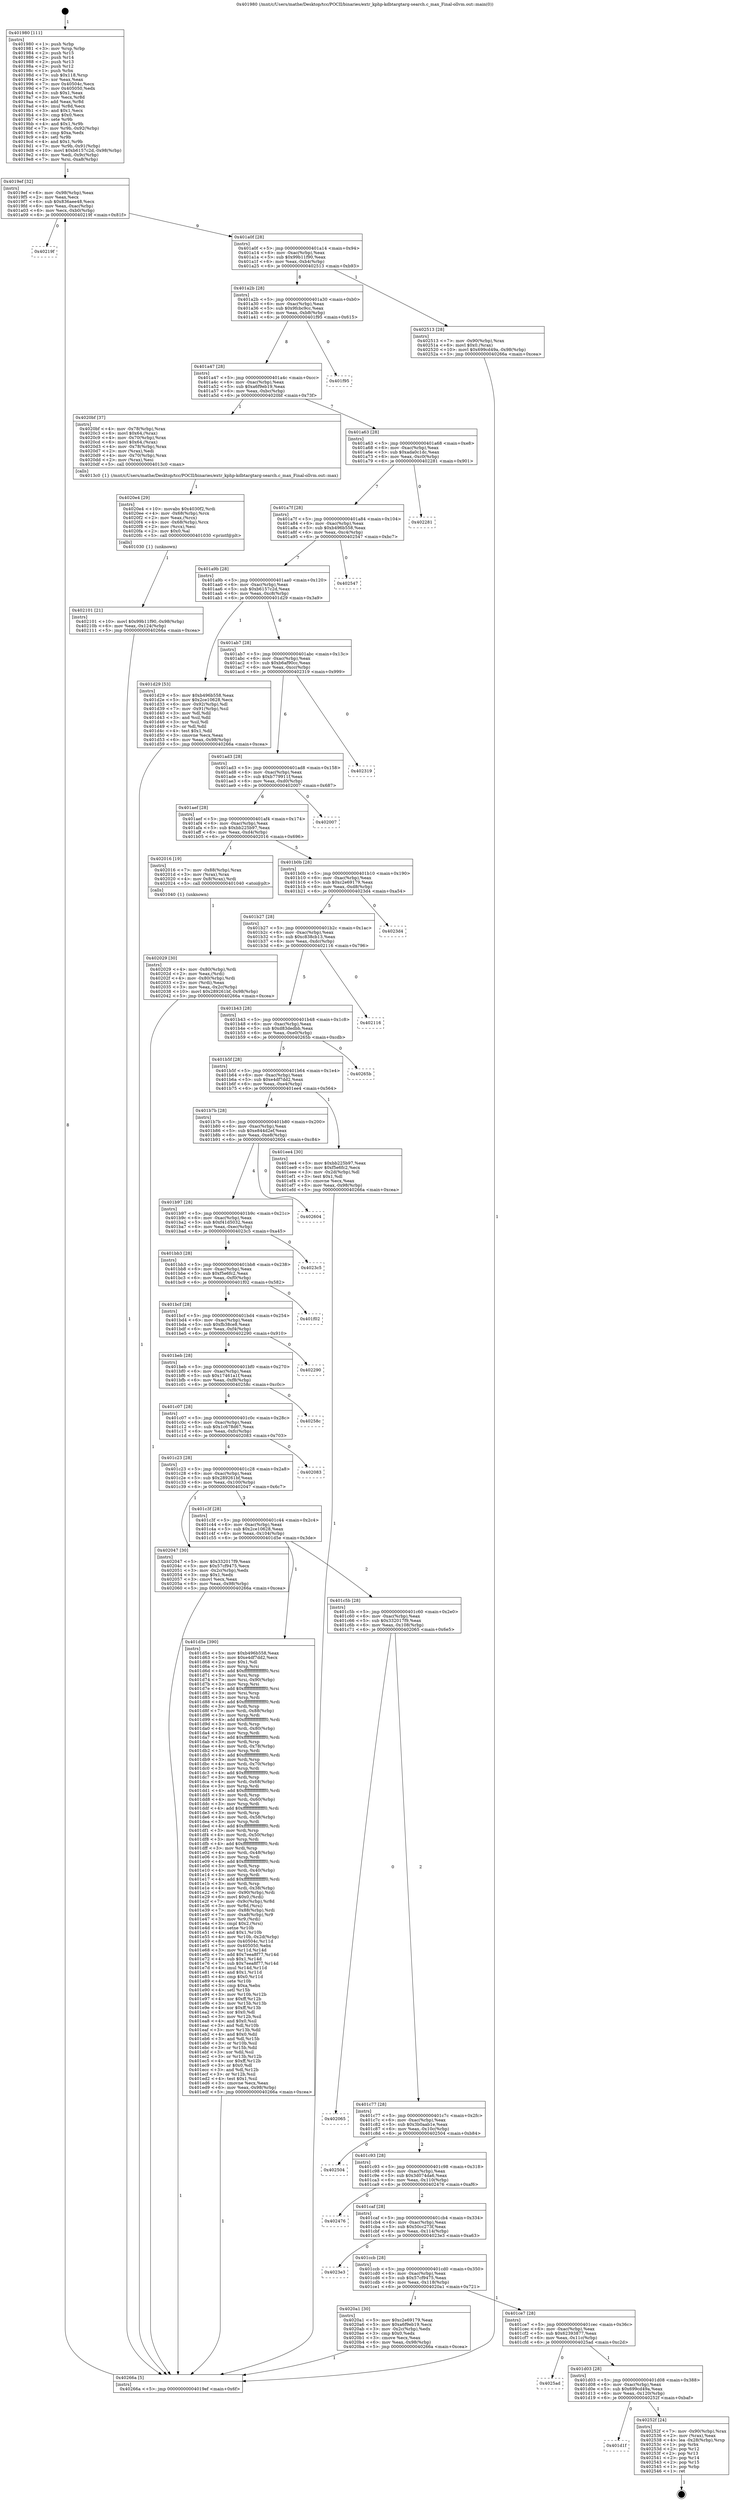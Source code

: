 digraph "0x401980" {
  label = "0x401980 (/mnt/c/Users/mathe/Desktop/tcc/POCII/binaries/extr_kphp-kdbtargtarg-search.c_max_Final-ollvm.out::main(0))"
  labelloc = "t"
  node[shape=record]

  Entry [label="",width=0.3,height=0.3,shape=circle,fillcolor=black,style=filled]
  "0x4019ef" [label="{
     0x4019ef [32]\l
     | [instrs]\l
     &nbsp;&nbsp;0x4019ef \<+6\>: mov -0x98(%rbp),%eax\l
     &nbsp;&nbsp;0x4019f5 \<+2\>: mov %eax,%ecx\l
     &nbsp;&nbsp;0x4019f7 \<+6\>: sub $0x836aee48,%ecx\l
     &nbsp;&nbsp;0x4019fd \<+6\>: mov %eax,-0xac(%rbp)\l
     &nbsp;&nbsp;0x401a03 \<+6\>: mov %ecx,-0xb0(%rbp)\l
     &nbsp;&nbsp;0x401a09 \<+6\>: je 000000000040219f \<main+0x81f\>\l
  }"]
  "0x40219f" [label="{
     0x40219f\l
  }", style=dashed]
  "0x401a0f" [label="{
     0x401a0f [28]\l
     | [instrs]\l
     &nbsp;&nbsp;0x401a0f \<+5\>: jmp 0000000000401a14 \<main+0x94\>\l
     &nbsp;&nbsp;0x401a14 \<+6\>: mov -0xac(%rbp),%eax\l
     &nbsp;&nbsp;0x401a1a \<+5\>: sub $0x99b11f90,%eax\l
     &nbsp;&nbsp;0x401a1f \<+6\>: mov %eax,-0xb4(%rbp)\l
     &nbsp;&nbsp;0x401a25 \<+6\>: je 0000000000402513 \<main+0xb93\>\l
  }"]
  Exit [label="",width=0.3,height=0.3,shape=circle,fillcolor=black,style=filled,peripheries=2]
  "0x402513" [label="{
     0x402513 [28]\l
     | [instrs]\l
     &nbsp;&nbsp;0x402513 \<+7\>: mov -0x90(%rbp),%rax\l
     &nbsp;&nbsp;0x40251a \<+6\>: movl $0x0,(%rax)\l
     &nbsp;&nbsp;0x402520 \<+10\>: movl $0x699cd49a,-0x98(%rbp)\l
     &nbsp;&nbsp;0x40252a \<+5\>: jmp 000000000040266a \<main+0xcea\>\l
  }"]
  "0x401a2b" [label="{
     0x401a2b [28]\l
     | [instrs]\l
     &nbsp;&nbsp;0x401a2b \<+5\>: jmp 0000000000401a30 \<main+0xb0\>\l
     &nbsp;&nbsp;0x401a30 \<+6\>: mov -0xac(%rbp),%eax\l
     &nbsp;&nbsp;0x401a36 \<+5\>: sub $0x9fcbc9cc,%eax\l
     &nbsp;&nbsp;0x401a3b \<+6\>: mov %eax,-0xb8(%rbp)\l
     &nbsp;&nbsp;0x401a41 \<+6\>: je 0000000000401f95 \<main+0x615\>\l
  }"]
  "0x401d1f" [label="{
     0x401d1f\l
  }", style=dashed]
  "0x401f95" [label="{
     0x401f95\l
  }", style=dashed]
  "0x401a47" [label="{
     0x401a47 [28]\l
     | [instrs]\l
     &nbsp;&nbsp;0x401a47 \<+5\>: jmp 0000000000401a4c \<main+0xcc\>\l
     &nbsp;&nbsp;0x401a4c \<+6\>: mov -0xac(%rbp),%eax\l
     &nbsp;&nbsp;0x401a52 \<+5\>: sub $0xa6f9eb19,%eax\l
     &nbsp;&nbsp;0x401a57 \<+6\>: mov %eax,-0xbc(%rbp)\l
     &nbsp;&nbsp;0x401a5d \<+6\>: je 00000000004020bf \<main+0x73f\>\l
  }"]
  "0x40252f" [label="{
     0x40252f [24]\l
     | [instrs]\l
     &nbsp;&nbsp;0x40252f \<+7\>: mov -0x90(%rbp),%rax\l
     &nbsp;&nbsp;0x402536 \<+2\>: mov (%rax),%eax\l
     &nbsp;&nbsp;0x402538 \<+4\>: lea -0x28(%rbp),%rsp\l
     &nbsp;&nbsp;0x40253c \<+1\>: pop %rbx\l
     &nbsp;&nbsp;0x40253d \<+2\>: pop %r12\l
     &nbsp;&nbsp;0x40253f \<+2\>: pop %r13\l
     &nbsp;&nbsp;0x402541 \<+2\>: pop %r14\l
     &nbsp;&nbsp;0x402543 \<+2\>: pop %r15\l
     &nbsp;&nbsp;0x402545 \<+1\>: pop %rbp\l
     &nbsp;&nbsp;0x402546 \<+1\>: ret\l
  }"]
  "0x4020bf" [label="{
     0x4020bf [37]\l
     | [instrs]\l
     &nbsp;&nbsp;0x4020bf \<+4\>: mov -0x78(%rbp),%rax\l
     &nbsp;&nbsp;0x4020c3 \<+6\>: movl $0x64,(%rax)\l
     &nbsp;&nbsp;0x4020c9 \<+4\>: mov -0x70(%rbp),%rax\l
     &nbsp;&nbsp;0x4020cd \<+6\>: movl $0x64,(%rax)\l
     &nbsp;&nbsp;0x4020d3 \<+4\>: mov -0x78(%rbp),%rax\l
     &nbsp;&nbsp;0x4020d7 \<+2\>: mov (%rax),%edi\l
     &nbsp;&nbsp;0x4020d9 \<+4\>: mov -0x70(%rbp),%rax\l
     &nbsp;&nbsp;0x4020dd \<+2\>: mov (%rax),%esi\l
     &nbsp;&nbsp;0x4020df \<+5\>: call 00000000004013c0 \<max\>\l
     | [calls]\l
     &nbsp;&nbsp;0x4013c0 \{1\} (/mnt/c/Users/mathe/Desktop/tcc/POCII/binaries/extr_kphp-kdbtargtarg-search.c_max_Final-ollvm.out::max)\l
  }"]
  "0x401a63" [label="{
     0x401a63 [28]\l
     | [instrs]\l
     &nbsp;&nbsp;0x401a63 \<+5\>: jmp 0000000000401a68 \<main+0xe8\>\l
     &nbsp;&nbsp;0x401a68 \<+6\>: mov -0xac(%rbp),%eax\l
     &nbsp;&nbsp;0x401a6e \<+5\>: sub $0xada0c1dc,%eax\l
     &nbsp;&nbsp;0x401a73 \<+6\>: mov %eax,-0xc0(%rbp)\l
     &nbsp;&nbsp;0x401a79 \<+6\>: je 0000000000402281 \<main+0x901\>\l
  }"]
  "0x401d03" [label="{
     0x401d03 [28]\l
     | [instrs]\l
     &nbsp;&nbsp;0x401d03 \<+5\>: jmp 0000000000401d08 \<main+0x388\>\l
     &nbsp;&nbsp;0x401d08 \<+6\>: mov -0xac(%rbp),%eax\l
     &nbsp;&nbsp;0x401d0e \<+5\>: sub $0x699cd49a,%eax\l
     &nbsp;&nbsp;0x401d13 \<+6\>: mov %eax,-0x120(%rbp)\l
     &nbsp;&nbsp;0x401d19 \<+6\>: je 000000000040252f \<main+0xbaf\>\l
  }"]
  "0x402281" [label="{
     0x402281\l
  }", style=dashed]
  "0x401a7f" [label="{
     0x401a7f [28]\l
     | [instrs]\l
     &nbsp;&nbsp;0x401a7f \<+5\>: jmp 0000000000401a84 \<main+0x104\>\l
     &nbsp;&nbsp;0x401a84 \<+6\>: mov -0xac(%rbp),%eax\l
     &nbsp;&nbsp;0x401a8a \<+5\>: sub $0xb496b558,%eax\l
     &nbsp;&nbsp;0x401a8f \<+6\>: mov %eax,-0xc4(%rbp)\l
     &nbsp;&nbsp;0x401a95 \<+6\>: je 0000000000402547 \<main+0xbc7\>\l
  }"]
  "0x4025ad" [label="{
     0x4025ad\l
  }", style=dashed]
  "0x402547" [label="{
     0x402547\l
  }", style=dashed]
  "0x401a9b" [label="{
     0x401a9b [28]\l
     | [instrs]\l
     &nbsp;&nbsp;0x401a9b \<+5\>: jmp 0000000000401aa0 \<main+0x120\>\l
     &nbsp;&nbsp;0x401aa0 \<+6\>: mov -0xac(%rbp),%eax\l
     &nbsp;&nbsp;0x401aa6 \<+5\>: sub $0xb6157c2d,%eax\l
     &nbsp;&nbsp;0x401aab \<+6\>: mov %eax,-0xc8(%rbp)\l
     &nbsp;&nbsp;0x401ab1 \<+6\>: je 0000000000401d29 \<main+0x3a9\>\l
  }"]
  "0x402101" [label="{
     0x402101 [21]\l
     | [instrs]\l
     &nbsp;&nbsp;0x402101 \<+10\>: movl $0x99b11f90,-0x98(%rbp)\l
     &nbsp;&nbsp;0x40210b \<+6\>: mov %eax,-0x124(%rbp)\l
     &nbsp;&nbsp;0x402111 \<+5\>: jmp 000000000040266a \<main+0xcea\>\l
  }"]
  "0x401d29" [label="{
     0x401d29 [53]\l
     | [instrs]\l
     &nbsp;&nbsp;0x401d29 \<+5\>: mov $0xb496b558,%eax\l
     &nbsp;&nbsp;0x401d2e \<+5\>: mov $0x2ce10628,%ecx\l
     &nbsp;&nbsp;0x401d33 \<+6\>: mov -0x92(%rbp),%dl\l
     &nbsp;&nbsp;0x401d39 \<+7\>: mov -0x91(%rbp),%sil\l
     &nbsp;&nbsp;0x401d40 \<+3\>: mov %dl,%dil\l
     &nbsp;&nbsp;0x401d43 \<+3\>: and %sil,%dil\l
     &nbsp;&nbsp;0x401d46 \<+3\>: xor %sil,%dl\l
     &nbsp;&nbsp;0x401d49 \<+3\>: or %dl,%dil\l
     &nbsp;&nbsp;0x401d4c \<+4\>: test $0x1,%dil\l
     &nbsp;&nbsp;0x401d50 \<+3\>: cmovne %ecx,%eax\l
     &nbsp;&nbsp;0x401d53 \<+6\>: mov %eax,-0x98(%rbp)\l
     &nbsp;&nbsp;0x401d59 \<+5\>: jmp 000000000040266a \<main+0xcea\>\l
  }"]
  "0x401ab7" [label="{
     0x401ab7 [28]\l
     | [instrs]\l
     &nbsp;&nbsp;0x401ab7 \<+5\>: jmp 0000000000401abc \<main+0x13c\>\l
     &nbsp;&nbsp;0x401abc \<+6\>: mov -0xac(%rbp),%eax\l
     &nbsp;&nbsp;0x401ac2 \<+5\>: sub $0xb6af90cc,%eax\l
     &nbsp;&nbsp;0x401ac7 \<+6\>: mov %eax,-0xcc(%rbp)\l
     &nbsp;&nbsp;0x401acd \<+6\>: je 0000000000402319 \<main+0x999\>\l
  }"]
  "0x40266a" [label="{
     0x40266a [5]\l
     | [instrs]\l
     &nbsp;&nbsp;0x40266a \<+5\>: jmp 00000000004019ef \<main+0x6f\>\l
  }"]
  "0x401980" [label="{
     0x401980 [111]\l
     | [instrs]\l
     &nbsp;&nbsp;0x401980 \<+1\>: push %rbp\l
     &nbsp;&nbsp;0x401981 \<+3\>: mov %rsp,%rbp\l
     &nbsp;&nbsp;0x401984 \<+2\>: push %r15\l
     &nbsp;&nbsp;0x401986 \<+2\>: push %r14\l
     &nbsp;&nbsp;0x401988 \<+2\>: push %r13\l
     &nbsp;&nbsp;0x40198a \<+2\>: push %r12\l
     &nbsp;&nbsp;0x40198c \<+1\>: push %rbx\l
     &nbsp;&nbsp;0x40198d \<+7\>: sub $0x118,%rsp\l
     &nbsp;&nbsp;0x401994 \<+2\>: xor %eax,%eax\l
     &nbsp;&nbsp;0x401996 \<+7\>: mov 0x40504c,%ecx\l
     &nbsp;&nbsp;0x40199d \<+7\>: mov 0x405050,%edx\l
     &nbsp;&nbsp;0x4019a4 \<+3\>: sub $0x1,%eax\l
     &nbsp;&nbsp;0x4019a7 \<+3\>: mov %ecx,%r8d\l
     &nbsp;&nbsp;0x4019aa \<+3\>: add %eax,%r8d\l
     &nbsp;&nbsp;0x4019ad \<+4\>: imul %r8d,%ecx\l
     &nbsp;&nbsp;0x4019b1 \<+3\>: and $0x1,%ecx\l
     &nbsp;&nbsp;0x4019b4 \<+3\>: cmp $0x0,%ecx\l
     &nbsp;&nbsp;0x4019b7 \<+4\>: sete %r9b\l
     &nbsp;&nbsp;0x4019bb \<+4\>: and $0x1,%r9b\l
     &nbsp;&nbsp;0x4019bf \<+7\>: mov %r9b,-0x92(%rbp)\l
     &nbsp;&nbsp;0x4019c6 \<+3\>: cmp $0xa,%edx\l
     &nbsp;&nbsp;0x4019c9 \<+4\>: setl %r9b\l
     &nbsp;&nbsp;0x4019cd \<+4\>: and $0x1,%r9b\l
     &nbsp;&nbsp;0x4019d1 \<+7\>: mov %r9b,-0x91(%rbp)\l
     &nbsp;&nbsp;0x4019d8 \<+10\>: movl $0xb6157c2d,-0x98(%rbp)\l
     &nbsp;&nbsp;0x4019e2 \<+6\>: mov %edi,-0x9c(%rbp)\l
     &nbsp;&nbsp;0x4019e8 \<+7\>: mov %rsi,-0xa8(%rbp)\l
  }"]
  "0x4020e4" [label="{
     0x4020e4 [29]\l
     | [instrs]\l
     &nbsp;&nbsp;0x4020e4 \<+10\>: movabs $0x4030f2,%rdi\l
     &nbsp;&nbsp;0x4020ee \<+4\>: mov -0x68(%rbp),%rcx\l
     &nbsp;&nbsp;0x4020f2 \<+2\>: mov %eax,(%rcx)\l
     &nbsp;&nbsp;0x4020f4 \<+4\>: mov -0x68(%rbp),%rcx\l
     &nbsp;&nbsp;0x4020f8 \<+2\>: mov (%rcx),%esi\l
     &nbsp;&nbsp;0x4020fa \<+2\>: mov $0x0,%al\l
     &nbsp;&nbsp;0x4020fc \<+5\>: call 0000000000401030 \<printf@plt\>\l
     | [calls]\l
     &nbsp;&nbsp;0x401030 \{1\} (unknown)\l
  }"]
  "0x402319" [label="{
     0x402319\l
  }", style=dashed]
  "0x401ad3" [label="{
     0x401ad3 [28]\l
     | [instrs]\l
     &nbsp;&nbsp;0x401ad3 \<+5\>: jmp 0000000000401ad8 \<main+0x158\>\l
     &nbsp;&nbsp;0x401ad8 \<+6\>: mov -0xac(%rbp),%eax\l
     &nbsp;&nbsp;0x401ade \<+5\>: sub $0xb779911f,%eax\l
     &nbsp;&nbsp;0x401ae3 \<+6\>: mov %eax,-0xd0(%rbp)\l
     &nbsp;&nbsp;0x401ae9 \<+6\>: je 0000000000402007 \<main+0x687\>\l
  }"]
  "0x401ce7" [label="{
     0x401ce7 [28]\l
     | [instrs]\l
     &nbsp;&nbsp;0x401ce7 \<+5\>: jmp 0000000000401cec \<main+0x36c\>\l
     &nbsp;&nbsp;0x401cec \<+6\>: mov -0xac(%rbp),%eax\l
     &nbsp;&nbsp;0x401cf2 \<+5\>: sub $0x62393877,%eax\l
     &nbsp;&nbsp;0x401cf7 \<+6\>: mov %eax,-0x11c(%rbp)\l
     &nbsp;&nbsp;0x401cfd \<+6\>: je 00000000004025ad \<main+0xc2d\>\l
  }"]
  "0x402007" [label="{
     0x402007\l
  }", style=dashed]
  "0x401aef" [label="{
     0x401aef [28]\l
     | [instrs]\l
     &nbsp;&nbsp;0x401aef \<+5\>: jmp 0000000000401af4 \<main+0x174\>\l
     &nbsp;&nbsp;0x401af4 \<+6\>: mov -0xac(%rbp),%eax\l
     &nbsp;&nbsp;0x401afa \<+5\>: sub $0xbb225b97,%eax\l
     &nbsp;&nbsp;0x401aff \<+6\>: mov %eax,-0xd4(%rbp)\l
     &nbsp;&nbsp;0x401b05 \<+6\>: je 0000000000402016 \<main+0x696\>\l
  }"]
  "0x4020a1" [label="{
     0x4020a1 [30]\l
     | [instrs]\l
     &nbsp;&nbsp;0x4020a1 \<+5\>: mov $0xc2e69179,%eax\l
     &nbsp;&nbsp;0x4020a6 \<+5\>: mov $0xa6f9eb19,%ecx\l
     &nbsp;&nbsp;0x4020ab \<+3\>: mov -0x2c(%rbp),%edx\l
     &nbsp;&nbsp;0x4020ae \<+3\>: cmp $0x0,%edx\l
     &nbsp;&nbsp;0x4020b1 \<+3\>: cmove %ecx,%eax\l
     &nbsp;&nbsp;0x4020b4 \<+6\>: mov %eax,-0x98(%rbp)\l
     &nbsp;&nbsp;0x4020ba \<+5\>: jmp 000000000040266a \<main+0xcea\>\l
  }"]
  "0x402016" [label="{
     0x402016 [19]\l
     | [instrs]\l
     &nbsp;&nbsp;0x402016 \<+7\>: mov -0x88(%rbp),%rax\l
     &nbsp;&nbsp;0x40201d \<+3\>: mov (%rax),%rax\l
     &nbsp;&nbsp;0x402020 \<+4\>: mov 0x8(%rax),%rdi\l
     &nbsp;&nbsp;0x402024 \<+5\>: call 0000000000401040 \<atoi@plt\>\l
     | [calls]\l
     &nbsp;&nbsp;0x401040 \{1\} (unknown)\l
  }"]
  "0x401b0b" [label="{
     0x401b0b [28]\l
     | [instrs]\l
     &nbsp;&nbsp;0x401b0b \<+5\>: jmp 0000000000401b10 \<main+0x190\>\l
     &nbsp;&nbsp;0x401b10 \<+6\>: mov -0xac(%rbp),%eax\l
     &nbsp;&nbsp;0x401b16 \<+5\>: sub $0xc2e69179,%eax\l
     &nbsp;&nbsp;0x401b1b \<+6\>: mov %eax,-0xd8(%rbp)\l
     &nbsp;&nbsp;0x401b21 \<+6\>: je 00000000004023d4 \<main+0xa54\>\l
  }"]
  "0x401ccb" [label="{
     0x401ccb [28]\l
     | [instrs]\l
     &nbsp;&nbsp;0x401ccb \<+5\>: jmp 0000000000401cd0 \<main+0x350\>\l
     &nbsp;&nbsp;0x401cd0 \<+6\>: mov -0xac(%rbp),%eax\l
     &nbsp;&nbsp;0x401cd6 \<+5\>: sub $0x57cf9475,%eax\l
     &nbsp;&nbsp;0x401cdb \<+6\>: mov %eax,-0x118(%rbp)\l
     &nbsp;&nbsp;0x401ce1 \<+6\>: je 00000000004020a1 \<main+0x721\>\l
  }"]
  "0x4023d4" [label="{
     0x4023d4\l
  }", style=dashed]
  "0x401b27" [label="{
     0x401b27 [28]\l
     | [instrs]\l
     &nbsp;&nbsp;0x401b27 \<+5\>: jmp 0000000000401b2c \<main+0x1ac\>\l
     &nbsp;&nbsp;0x401b2c \<+6\>: mov -0xac(%rbp),%eax\l
     &nbsp;&nbsp;0x401b32 \<+5\>: sub $0xc838cb13,%eax\l
     &nbsp;&nbsp;0x401b37 \<+6\>: mov %eax,-0xdc(%rbp)\l
     &nbsp;&nbsp;0x401b3d \<+6\>: je 0000000000402116 \<main+0x796\>\l
  }"]
  "0x4023e3" [label="{
     0x4023e3\l
  }", style=dashed]
  "0x402116" [label="{
     0x402116\l
  }", style=dashed]
  "0x401b43" [label="{
     0x401b43 [28]\l
     | [instrs]\l
     &nbsp;&nbsp;0x401b43 \<+5\>: jmp 0000000000401b48 \<main+0x1c8\>\l
     &nbsp;&nbsp;0x401b48 \<+6\>: mov -0xac(%rbp),%eax\l
     &nbsp;&nbsp;0x401b4e \<+5\>: sub $0xd83dedbb,%eax\l
     &nbsp;&nbsp;0x401b53 \<+6\>: mov %eax,-0xe0(%rbp)\l
     &nbsp;&nbsp;0x401b59 \<+6\>: je 000000000040265b \<main+0xcdb\>\l
  }"]
  "0x401caf" [label="{
     0x401caf [28]\l
     | [instrs]\l
     &nbsp;&nbsp;0x401caf \<+5\>: jmp 0000000000401cb4 \<main+0x334\>\l
     &nbsp;&nbsp;0x401cb4 \<+6\>: mov -0xac(%rbp),%eax\l
     &nbsp;&nbsp;0x401cba \<+5\>: sub $0x50cc273f,%eax\l
     &nbsp;&nbsp;0x401cbf \<+6\>: mov %eax,-0x114(%rbp)\l
     &nbsp;&nbsp;0x401cc5 \<+6\>: je 00000000004023e3 \<main+0xa63\>\l
  }"]
  "0x40265b" [label="{
     0x40265b\l
  }", style=dashed]
  "0x401b5f" [label="{
     0x401b5f [28]\l
     | [instrs]\l
     &nbsp;&nbsp;0x401b5f \<+5\>: jmp 0000000000401b64 \<main+0x1e4\>\l
     &nbsp;&nbsp;0x401b64 \<+6\>: mov -0xac(%rbp),%eax\l
     &nbsp;&nbsp;0x401b6a \<+5\>: sub $0xe4df7dd2,%eax\l
     &nbsp;&nbsp;0x401b6f \<+6\>: mov %eax,-0xe4(%rbp)\l
     &nbsp;&nbsp;0x401b75 \<+6\>: je 0000000000401ee4 \<main+0x564\>\l
  }"]
  "0x402476" [label="{
     0x402476\l
  }", style=dashed]
  "0x401ee4" [label="{
     0x401ee4 [30]\l
     | [instrs]\l
     &nbsp;&nbsp;0x401ee4 \<+5\>: mov $0xbb225b97,%eax\l
     &nbsp;&nbsp;0x401ee9 \<+5\>: mov $0xf5e6fc2,%ecx\l
     &nbsp;&nbsp;0x401eee \<+3\>: mov -0x2d(%rbp),%dl\l
     &nbsp;&nbsp;0x401ef1 \<+3\>: test $0x1,%dl\l
     &nbsp;&nbsp;0x401ef4 \<+3\>: cmovne %ecx,%eax\l
     &nbsp;&nbsp;0x401ef7 \<+6\>: mov %eax,-0x98(%rbp)\l
     &nbsp;&nbsp;0x401efd \<+5\>: jmp 000000000040266a \<main+0xcea\>\l
  }"]
  "0x401b7b" [label="{
     0x401b7b [28]\l
     | [instrs]\l
     &nbsp;&nbsp;0x401b7b \<+5\>: jmp 0000000000401b80 \<main+0x200\>\l
     &nbsp;&nbsp;0x401b80 \<+6\>: mov -0xac(%rbp),%eax\l
     &nbsp;&nbsp;0x401b86 \<+5\>: sub $0xe844d2ef,%eax\l
     &nbsp;&nbsp;0x401b8b \<+6\>: mov %eax,-0xe8(%rbp)\l
     &nbsp;&nbsp;0x401b91 \<+6\>: je 0000000000402604 \<main+0xc84\>\l
  }"]
  "0x401c93" [label="{
     0x401c93 [28]\l
     | [instrs]\l
     &nbsp;&nbsp;0x401c93 \<+5\>: jmp 0000000000401c98 \<main+0x318\>\l
     &nbsp;&nbsp;0x401c98 \<+6\>: mov -0xac(%rbp),%eax\l
     &nbsp;&nbsp;0x401c9e \<+5\>: sub $0x3d074da6,%eax\l
     &nbsp;&nbsp;0x401ca3 \<+6\>: mov %eax,-0x110(%rbp)\l
     &nbsp;&nbsp;0x401ca9 \<+6\>: je 0000000000402476 \<main+0xaf6\>\l
  }"]
  "0x402604" [label="{
     0x402604\l
  }", style=dashed]
  "0x401b97" [label="{
     0x401b97 [28]\l
     | [instrs]\l
     &nbsp;&nbsp;0x401b97 \<+5\>: jmp 0000000000401b9c \<main+0x21c\>\l
     &nbsp;&nbsp;0x401b9c \<+6\>: mov -0xac(%rbp),%eax\l
     &nbsp;&nbsp;0x401ba2 \<+5\>: sub $0xf41d5032,%eax\l
     &nbsp;&nbsp;0x401ba7 \<+6\>: mov %eax,-0xec(%rbp)\l
     &nbsp;&nbsp;0x401bad \<+6\>: je 00000000004023c5 \<main+0xa45\>\l
  }"]
  "0x402504" [label="{
     0x402504\l
  }", style=dashed]
  "0x4023c5" [label="{
     0x4023c5\l
  }", style=dashed]
  "0x401bb3" [label="{
     0x401bb3 [28]\l
     | [instrs]\l
     &nbsp;&nbsp;0x401bb3 \<+5\>: jmp 0000000000401bb8 \<main+0x238\>\l
     &nbsp;&nbsp;0x401bb8 \<+6\>: mov -0xac(%rbp),%eax\l
     &nbsp;&nbsp;0x401bbe \<+5\>: sub $0xf5e6fc2,%eax\l
     &nbsp;&nbsp;0x401bc3 \<+6\>: mov %eax,-0xf0(%rbp)\l
     &nbsp;&nbsp;0x401bc9 \<+6\>: je 0000000000401f02 \<main+0x582\>\l
  }"]
  "0x401c77" [label="{
     0x401c77 [28]\l
     | [instrs]\l
     &nbsp;&nbsp;0x401c77 \<+5\>: jmp 0000000000401c7c \<main+0x2fc\>\l
     &nbsp;&nbsp;0x401c7c \<+6\>: mov -0xac(%rbp),%eax\l
     &nbsp;&nbsp;0x401c82 \<+5\>: sub $0x3b0aab1e,%eax\l
     &nbsp;&nbsp;0x401c87 \<+6\>: mov %eax,-0x10c(%rbp)\l
     &nbsp;&nbsp;0x401c8d \<+6\>: je 0000000000402504 \<main+0xb84\>\l
  }"]
  "0x401f02" [label="{
     0x401f02\l
  }", style=dashed]
  "0x401bcf" [label="{
     0x401bcf [28]\l
     | [instrs]\l
     &nbsp;&nbsp;0x401bcf \<+5\>: jmp 0000000000401bd4 \<main+0x254\>\l
     &nbsp;&nbsp;0x401bd4 \<+6\>: mov -0xac(%rbp),%eax\l
     &nbsp;&nbsp;0x401bda \<+5\>: sub $0xfb38ce8,%eax\l
     &nbsp;&nbsp;0x401bdf \<+6\>: mov %eax,-0xf4(%rbp)\l
     &nbsp;&nbsp;0x401be5 \<+6\>: je 0000000000402290 \<main+0x910\>\l
  }"]
  "0x402065" [label="{
     0x402065\l
  }", style=dashed]
  "0x402290" [label="{
     0x402290\l
  }", style=dashed]
  "0x401beb" [label="{
     0x401beb [28]\l
     | [instrs]\l
     &nbsp;&nbsp;0x401beb \<+5\>: jmp 0000000000401bf0 \<main+0x270\>\l
     &nbsp;&nbsp;0x401bf0 \<+6\>: mov -0xac(%rbp),%eax\l
     &nbsp;&nbsp;0x401bf6 \<+5\>: sub $0x17461a1f,%eax\l
     &nbsp;&nbsp;0x401bfb \<+6\>: mov %eax,-0xf8(%rbp)\l
     &nbsp;&nbsp;0x401c01 \<+6\>: je 000000000040258c \<main+0xc0c\>\l
  }"]
  "0x402029" [label="{
     0x402029 [30]\l
     | [instrs]\l
     &nbsp;&nbsp;0x402029 \<+4\>: mov -0x80(%rbp),%rdi\l
     &nbsp;&nbsp;0x40202d \<+2\>: mov %eax,(%rdi)\l
     &nbsp;&nbsp;0x40202f \<+4\>: mov -0x80(%rbp),%rdi\l
     &nbsp;&nbsp;0x402033 \<+2\>: mov (%rdi),%eax\l
     &nbsp;&nbsp;0x402035 \<+3\>: mov %eax,-0x2c(%rbp)\l
     &nbsp;&nbsp;0x402038 \<+10\>: movl $0x289261bf,-0x98(%rbp)\l
     &nbsp;&nbsp;0x402042 \<+5\>: jmp 000000000040266a \<main+0xcea\>\l
  }"]
  "0x40258c" [label="{
     0x40258c\l
  }", style=dashed]
  "0x401c07" [label="{
     0x401c07 [28]\l
     | [instrs]\l
     &nbsp;&nbsp;0x401c07 \<+5\>: jmp 0000000000401c0c \<main+0x28c\>\l
     &nbsp;&nbsp;0x401c0c \<+6\>: mov -0xac(%rbp),%eax\l
     &nbsp;&nbsp;0x401c12 \<+5\>: sub $0x1c678d67,%eax\l
     &nbsp;&nbsp;0x401c17 \<+6\>: mov %eax,-0xfc(%rbp)\l
     &nbsp;&nbsp;0x401c1d \<+6\>: je 0000000000402083 \<main+0x703\>\l
  }"]
  "0x401c5b" [label="{
     0x401c5b [28]\l
     | [instrs]\l
     &nbsp;&nbsp;0x401c5b \<+5\>: jmp 0000000000401c60 \<main+0x2e0\>\l
     &nbsp;&nbsp;0x401c60 \<+6\>: mov -0xac(%rbp),%eax\l
     &nbsp;&nbsp;0x401c66 \<+5\>: sub $0x332017f9,%eax\l
     &nbsp;&nbsp;0x401c6b \<+6\>: mov %eax,-0x108(%rbp)\l
     &nbsp;&nbsp;0x401c71 \<+6\>: je 0000000000402065 \<main+0x6e5\>\l
  }"]
  "0x402083" [label="{
     0x402083\l
  }", style=dashed]
  "0x401c23" [label="{
     0x401c23 [28]\l
     | [instrs]\l
     &nbsp;&nbsp;0x401c23 \<+5\>: jmp 0000000000401c28 \<main+0x2a8\>\l
     &nbsp;&nbsp;0x401c28 \<+6\>: mov -0xac(%rbp),%eax\l
     &nbsp;&nbsp;0x401c2e \<+5\>: sub $0x289261bf,%eax\l
     &nbsp;&nbsp;0x401c33 \<+6\>: mov %eax,-0x100(%rbp)\l
     &nbsp;&nbsp;0x401c39 \<+6\>: je 0000000000402047 \<main+0x6c7\>\l
  }"]
  "0x401d5e" [label="{
     0x401d5e [390]\l
     | [instrs]\l
     &nbsp;&nbsp;0x401d5e \<+5\>: mov $0xb496b558,%eax\l
     &nbsp;&nbsp;0x401d63 \<+5\>: mov $0xe4df7dd2,%ecx\l
     &nbsp;&nbsp;0x401d68 \<+2\>: mov $0x1,%dl\l
     &nbsp;&nbsp;0x401d6a \<+3\>: mov %rsp,%rsi\l
     &nbsp;&nbsp;0x401d6d \<+4\>: add $0xfffffffffffffff0,%rsi\l
     &nbsp;&nbsp;0x401d71 \<+3\>: mov %rsi,%rsp\l
     &nbsp;&nbsp;0x401d74 \<+7\>: mov %rsi,-0x90(%rbp)\l
     &nbsp;&nbsp;0x401d7b \<+3\>: mov %rsp,%rsi\l
     &nbsp;&nbsp;0x401d7e \<+4\>: add $0xfffffffffffffff0,%rsi\l
     &nbsp;&nbsp;0x401d82 \<+3\>: mov %rsi,%rsp\l
     &nbsp;&nbsp;0x401d85 \<+3\>: mov %rsp,%rdi\l
     &nbsp;&nbsp;0x401d88 \<+4\>: add $0xfffffffffffffff0,%rdi\l
     &nbsp;&nbsp;0x401d8c \<+3\>: mov %rdi,%rsp\l
     &nbsp;&nbsp;0x401d8f \<+7\>: mov %rdi,-0x88(%rbp)\l
     &nbsp;&nbsp;0x401d96 \<+3\>: mov %rsp,%rdi\l
     &nbsp;&nbsp;0x401d99 \<+4\>: add $0xfffffffffffffff0,%rdi\l
     &nbsp;&nbsp;0x401d9d \<+3\>: mov %rdi,%rsp\l
     &nbsp;&nbsp;0x401da0 \<+4\>: mov %rdi,-0x80(%rbp)\l
     &nbsp;&nbsp;0x401da4 \<+3\>: mov %rsp,%rdi\l
     &nbsp;&nbsp;0x401da7 \<+4\>: add $0xfffffffffffffff0,%rdi\l
     &nbsp;&nbsp;0x401dab \<+3\>: mov %rdi,%rsp\l
     &nbsp;&nbsp;0x401dae \<+4\>: mov %rdi,-0x78(%rbp)\l
     &nbsp;&nbsp;0x401db2 \<+3\>: mov %rsp,%rdi\l
     &nbsp;&nbsp;0x401db5 \<+4\>: add $0xfffffffffffffff0,%rdi\l
     &nbsp;&nbsp;0x401db9 \<+3\>: mov %rdi,%rsp\l
     &nbsp;&nbsp;0x401dbc \<+4\>: mov %rdi,-0x70(%rbp)\l
     &nbsp;&nbsp;0x401dc0 \<+3\>: mov %rsp,%rdi\l
     &nbsp;&nbsp;0x401dc3 \<+4\>: add $0xfffffffffffffff0,%rdi\l
     &nbsp;&nbsp;0x401dc7 \<+3\>: mov %rdi,%rsp\l
     &nbsp;&nbsp;0x401dca \<+4\>: mov %rdi,-0x68(%rbp)\l
     &nbsp;&nbsp;0x401dce \<+3\>: mov %rsp,%rdi\l
     &nbsp;&nbsp;0x401dd1 \<+4\>: add $0xfffffffffffffff0,%rdi\l
     &nbsp;&nbsp;0x401dd5 \<+3\>: mov %rdi,%rsp\l
     &nbsp;&nbsp;0x401dd8 \<+4\>: mov %rdi,-0x60(%rbp)\l
     &nbsp;&nbsp;0x401ddc \<+3\>: mov %rsp,%rdi\l
     &nbsp;&nbsp;0x401ddf \<+4\>: add $0xfffffffffffffff0,%rdi\l
     &nbsp;&nbsp;0x401de3 \<+3\>: mov %rdi,%rsp\l
     &nbsp;&nbsp;0x401de6 \<+4\>: mov %rdi,-0x58(%rbp)\l
     &nbsp;&nbsp;0x401dea \<+3\>: mov %rsp,%rdi\l
     &nbsp;&nbsp;0x401ded \<+4\>: add $0xfffffffffffffff0,%rdi\l
     &nbsp;&nbsp;0x401df1 \<+3\>: mov %rdi,%rsp\l
     &nbsp;&nbsp;0x401df4 \<+4\>: mov %rdi,-0x50(%rbp)\l
     &nbsp;&nbsp;0x401df8 \<+3\>: mov %rsp,%rdi\l
     &nbsp;&nbsp;0x401dfb \<+4\>: add $0xfffffffffffffff0,%rdi\l
     &nbsp;&nbsp;0x401dff \<+3\>: mov %rdi,%rsp\l
     &nbsp;&nbsp;0x401e02 \<+4\>: mov %rdi,-0x48(%rbp)\l
     &nbsp;&nbsp;0x401e06 \<+3\>: mov %rsp,%rdi\l
     &nbsp;&nbsp;0x401e09 \<+4\>: add $0xfffffffffffffff0,%rdi\l
     &nbsp;&nbsp;0x401e0d \<+3\>: mov %rdi,%rsp\l
     &nbsp;&nbsp;0x401e10 \<+4\>: mov %rdi,-0x40(%rbp)\l
     &nbsp;&nbsp;0x401e14 \<+3\>: mov %rsp,%rdi\l
     &nbsp;&nbsp;0x401e17 \<+4\>: add $0xfffffffffffffff0,%rdi\l
     &nbsp;&nbsp;0x401e1b \<+3\>: mov %rdi,%rsp\l
     &nbsp;&nbsp;0x401e1e \<+4\>: mov %rdi,-0x38(%rbp)\l
     &nbsp;&nbsp;0x401e22 \<+7\>: mov -0x90(%rbp),%rdi\l
     &nbsp;&nbsp;0x401e29 \<+6\>: movl $0x0,(%rdi)\l
     &nbsp;&nbsp;0x401e2f \<+7\>: mov -0x9c(%rbp),%r8d\l
     &nbsp;&nbsp;0x401e36 \<+3\>: mov %r8d,(%rsi)\l
     &nbsp;&nbsp;0x401e39 \<+7\>: mov -0x88(%rbp),%rdi\l
     &nbsp;&nbsp;0x401e40 \<+7\>: mov -0xa8(%rbp),%r9\l
     &nbsp;&nbsp;0x401e47 \<+3\>: mov %r9,(%rdi)\l
     &nbsp;&nbsp;0x401e4a \<+3\>: cmpl $0x2,(%rsi)\l
     &nbsp;&nbsp;0x401e4d \<+4\>: setne %r10b\l
     &nbsp;&nbsp;0x401e51 \<+4\>: and $0x1,%r10b\l
     &nbsp;&nbsp;0x401e55 \<+4\>: mov %r10b,-0x2d(%rbp)\l
     &nbsp;&nbsp;0x401e59 \<+8\>: mov 0x40504c,%r11d\l
     &nbsp;&nbsp;0x401e61 \<+7\>: mov 0x405050,%ebx\l
     &nbsp;&nbsp;0x401e68 \<+3\>: mov %r11d,%r14d\l
     &nbsp;&nbsp;0x401e6b \<+7\>: add $0x7eea8f77,%r14d\l
     &nbsp;&nbsp;0x401e72 \<+4\>: sub $0x1,%r14d\l
     &nbsp;&nbsp;0x401e76 \<+7\>: sub $0x7eea8f77,%r14d\l
     &nbsp;&nbsp;0x401e7d \<+4\>: imul %r14d,%r11d\l
     &nbsp;&nbsp;0x401e81 \<+4\>: and $0x1,%r11d\l
     &nbsp;&nbsp;0x401e85 \<+4\>: cmp $0x0,%r11d\l
     &nbsp;&nbsp;0x401e89 \<+4\>: sete %r10b\l
     &nbsp;&nbsp;0x401e8d \<+3\>: cmp $0xa,%ebx\l
     &nbsp;&nbsp;0x401e90 \<+4\>: setl %r15b\l
     &nbsp;&nbsp;0x401e94 \<+3\>: mov %r10b,%r12b\l
     &nbsp;&nbsp;0x401e97 \<+4\>: xor $0xff,%r12b\l
     &nbsp;&nbsp;0x401e9b \<+3\>: mov %r15b,%r13b\l
     &nbsp;&nbsp;0x401e9e \<+4\>: xor $0xff,%r13b\l
     &nbsp;&nbsp;0x401ea2 \<+3\>: xor $0x0,%dl\l
     &nbsp;&nbsp;0x401ea5 \<+3\>: mov %r12b,%sil\l
     &nbsp;&nbsp;0x401ea8 \<+4\>: and $0x0,%sil\l
     &nbsp;&nbsp;0x401eac \<+3\>: and %dl,%r10b\l
     &nbsp;&nbsp;0x401eaf \<+3\>: mov %r13b,%dil\l
     &nbsp;&nbsp;0x401eb2 \<+4\>: and $0x0,%dil\l
     &nbsp;&nbsp;0x401eb6 \<+3\>: and %dl,%r15b\l
     &nbsp;&nbsp;0x401eb9 \<+3\>: or %r10b,%sil\l
     &nbsp;&nbsp;0x401ebc \<+3\>: or %r15b,%dil\l
     &nbsp;&nbsp;0x401ebf \<+3\>: xor %dil,%sil\l
     &nbsp;&nbsp;0x401ec2 \<+3\>: or %r13b,%r12b\l
     &nbsp;&nbsp;0x401ec5 \<+4\>: xor $0xff,%r12b\l
     &nbsp;&nbsp;0x401ec9 \<+3\>: or $0x0,%dl\l
     &nbsp;&nbsp;0x401ecc \<+3\>: and %dl,%r12b\l
     &nbsp;&nbsp;0x401ecf \<+3\>: or %r12b,%sil\l
     &nbsp;&nbsp;0x401ed2 \<+4\>: test $0x1,%sil\l
     &nbsp;&nbsp;0x401ed6 \<+3\>: cmovne %ecx,%eax\l
     &nbsp;&nbsp;0x401ed9 \<+6\>: mov %eax,-0x98(%rbp)\l
     &nbsp;&nbsp;0x401edf \<+5\>: jmp 000000000040266a \<main+0xcea\>\l
  }"]
  "0x402047" [label="{
     0x402047 [30]\l
     | [instrs]\l
     &nbsp;&nbsp;0x402047 \<+5\>: mov $0x332017f9,%eax\l
     &nbsp;&nbsp;0x40204c \<+5\>: mov $0x57cf9475,%ecx\l
     &nbsp;&nbsp;0x402051 \<+3\>: mov -0x2c(%rbp),%edx\l
     &nbsp;&nbsp;0x402054 \<+3\>: cmp $0x1,%edx\l
     &nbsp;&nbsp;0x402057 \<+3\>: cmovl %ecx,%eax\l
     &nbsp;&nbsp;0x40205a \<+6\>: mov %eax,-0x98(%rbp)\l
     &nbsp;&nbsp;0x402060 \<+5\>: jmp 000000000040266a \<main+0xcea\>\l
  }"]
  "0x401c3f" [label="{
     0x401c3f [28]\l
     | [instrs]\l
     &nbsp;&nbsp;0x401c3f \<+5\>: jmp 0000000000401c44 \<main+0x2c4\>\l
     &nbsp;&nbsp;0x401c44 \<+6\>: mov -0xac(%rbp),%eax\l
     &nbsp;&nbsp;0x401c4a \<+5\>: sub $0x2ce10628,%eax\l
     &nbsp;&nbsp;0x401c4f \<+6\>: mov %eax,-0x104(%rbp)\l
     &nbsp;&nbsp;0x401c55 \<+6\>: je 0000000000401d5e \<main+0x3de\>\l
  }"]
  Entry -> "0x401980" [label=" 1"]
  "0x4019ef" -> "0x40219f" [label=" 0"]
  "0x4019ef" -> "0x401a0f" [label=" 9"]
  "0x40252f" -> Exit [label=" 1"]
  "0x401a0f" -> "0x402513" [label=" 1"]
  "0x401a0f" -> "0x401a2b" [label=" 8"]
  "0x401d03" -> "0x401d1f" [label=" 0"]
  "0x401a2b" -> "0x401f95" [label=" 0"]
  "0x401a2b" -> "0x401a47" [label=" 8"]
  "0x401d03" -> "0x40252f" [label=" 1"]
  "0x401a47" -> "0x4020bf" [label=" 1"]
  "0x401a47" -> "0x401a63" [label=" 7"]
  "0x401ce7" -> "0x401d03" [label=" 1"]
  "0x401a63" -> "0x402281" [label=" 0"]
  "0x401a63" -> "0x401a7f" [label=" 7"]
  "0x401ce7" -> "0x4025ad" [label=" 0"]
  "0x401a7f" -> "0x402547" [label=" 0"]
  "0x401a7f" -> "0x401a9b" [label=" 7"]
  "0x402513" -> "0x40266a" [label=" 1"]
  "0x401a9b" -> "0x401d29" [label=" 1"]
  "0x401a9b" -> "0x401ab7" [label=" 6"]
  "0x401d29" -> "0x40266a" [label=" 1"]
  "0x401980" -> "0x4019ef" [label=" 1"]
  "0x40266a" -> "0x4019ef" [label=" 8"]
  "0x402101" -> "0x40266a" [label=" 1"]
  "0x401ab7" -> "0x402319" [label=" 0"]
  "0x401ab7" -> "0x401ad3" [label=" 6"]
  "0x4020e4" -> "0x402101" [label=" 1"]
  "0x401ad3" -> "0x402007" [label=" 0"]
  "0x401ad3" -> "0x401aef" [label=" 6"]
  "0x4020bf" -> "0x4020e4" [label=" 1"]
  "0x401aef" -> "0x402016" [label=" 1"]
  "0x401aef" -> "0x401b0b" [label=" 5"]
  "0x4020a1" -> "0x40266a" [label=" 1"]
  "0x401b0b" -> "0x4023d4" [label=" 0"]
  "0x401b0b" -> "0x401b27" [label=" 5"]
  "0x401ccb" -> "0x4020a1" [label=" 1"]
  "0x401b27" -> "0x402116" [label=" 0"]
  "0x401b27" -> "0x401b43" [label=" 5"]
  "0x401ccb" -> "0x401ce7" [label=" 1"]
  "0x401b43" -> "0x40265b" [label=" 0"]
  "0x401b43" -> "0x401b5f" [label=" 5"]
  "0x401caf" -> "0x4023e3" [label=" 0"]
  "0x401b5f" -> "0x401ee4" [label=" 1"]
  "0x401b5f" -> "0x401b7b" [label=" 4"]
  "0x401caf" -> "0x401ccb" [label=" 2"]
  "0x401b7b" -> "0x402604" [label=" 0"]
  "0x401b7b" -> "0x401b97" [label=" 4"]
  "0x401c93" -> "0x402476" [label=" 0"]
  "0x401b97" -> "0x4023c5" [label=" 0"]
  "0x401b97" -> "0x401bb3" [label=" 4"]
  "0x401c93" -> "0x401caf" [label=" 2"]
  "0x401bb3" -> "0x401f02" [label=" 0"]
  "0x401bb3" -> "0x401bcf" [label=" 4"]
  "0x401c77" -> "0x402504" [label=" 0"]
  "0x401bcf" -> "0x402290" [label=" 0"]
  "0x401bcf" -> "0x401beb" [label=" 4"]
  "0x401c77" -> "0x401c93" [label=" 2"]
  "0x401beb" -> "0x40258c" [label=" 0"]
  "0x401beb" -> "0x401c07" [label=" 4"]
  "0x401c5b" -> "0x402065" [label=" 0"]
  "0x401c07" -> "0x402083" [label=" 0"]
  "0x401c07" -> "0x401c23" [label=" 4"]
  "0x402047" -> "0x40266a" [label=" 1"]
  "0x401c23" -> "0x402047" [label=" 1"]
  "0x401c23" -> "0x401c3f" [label=" 3"]
  "0x402029" -> "0x40266a" [label=" 1"]
  "0x401c3f" -> "0x401d5e" [label=" 1"]
  "0x401c3f" -> "0x401c5b" [label=" 2"]
  "0x401c5b" -> "0x401c77" [label=" 2"]
  "0x401d5e" -> "0x40266a" [label=" 1"]
  "0x401ee4" -> "0x40266a" [label=" 1"]
  "0x402016" -> "0x402029" [label=" 1"]
}
